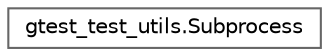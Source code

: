 digraph "Graphical Class Hierarchy"
{
 // LATEX_PDF_SIZE
  bgcolor="transparent";
  edge [fontname=Helvetica,fontsize=10,labelfontname=Helvetica,labelfontsize=10];
  node [fontname=Helvetica,fontsize=10,shape=box,height=0.2,width=0.4];
  rankdir="LR";
  Node0 [id="Node000000",label="gtest_test_utils.Subprocess",height=0.2,width=0.4,color="grey40", fillcolor="white", style="filled",URL="$classgtest__test__utils_1_1Subprocess.html",tooltip=" "];
}
